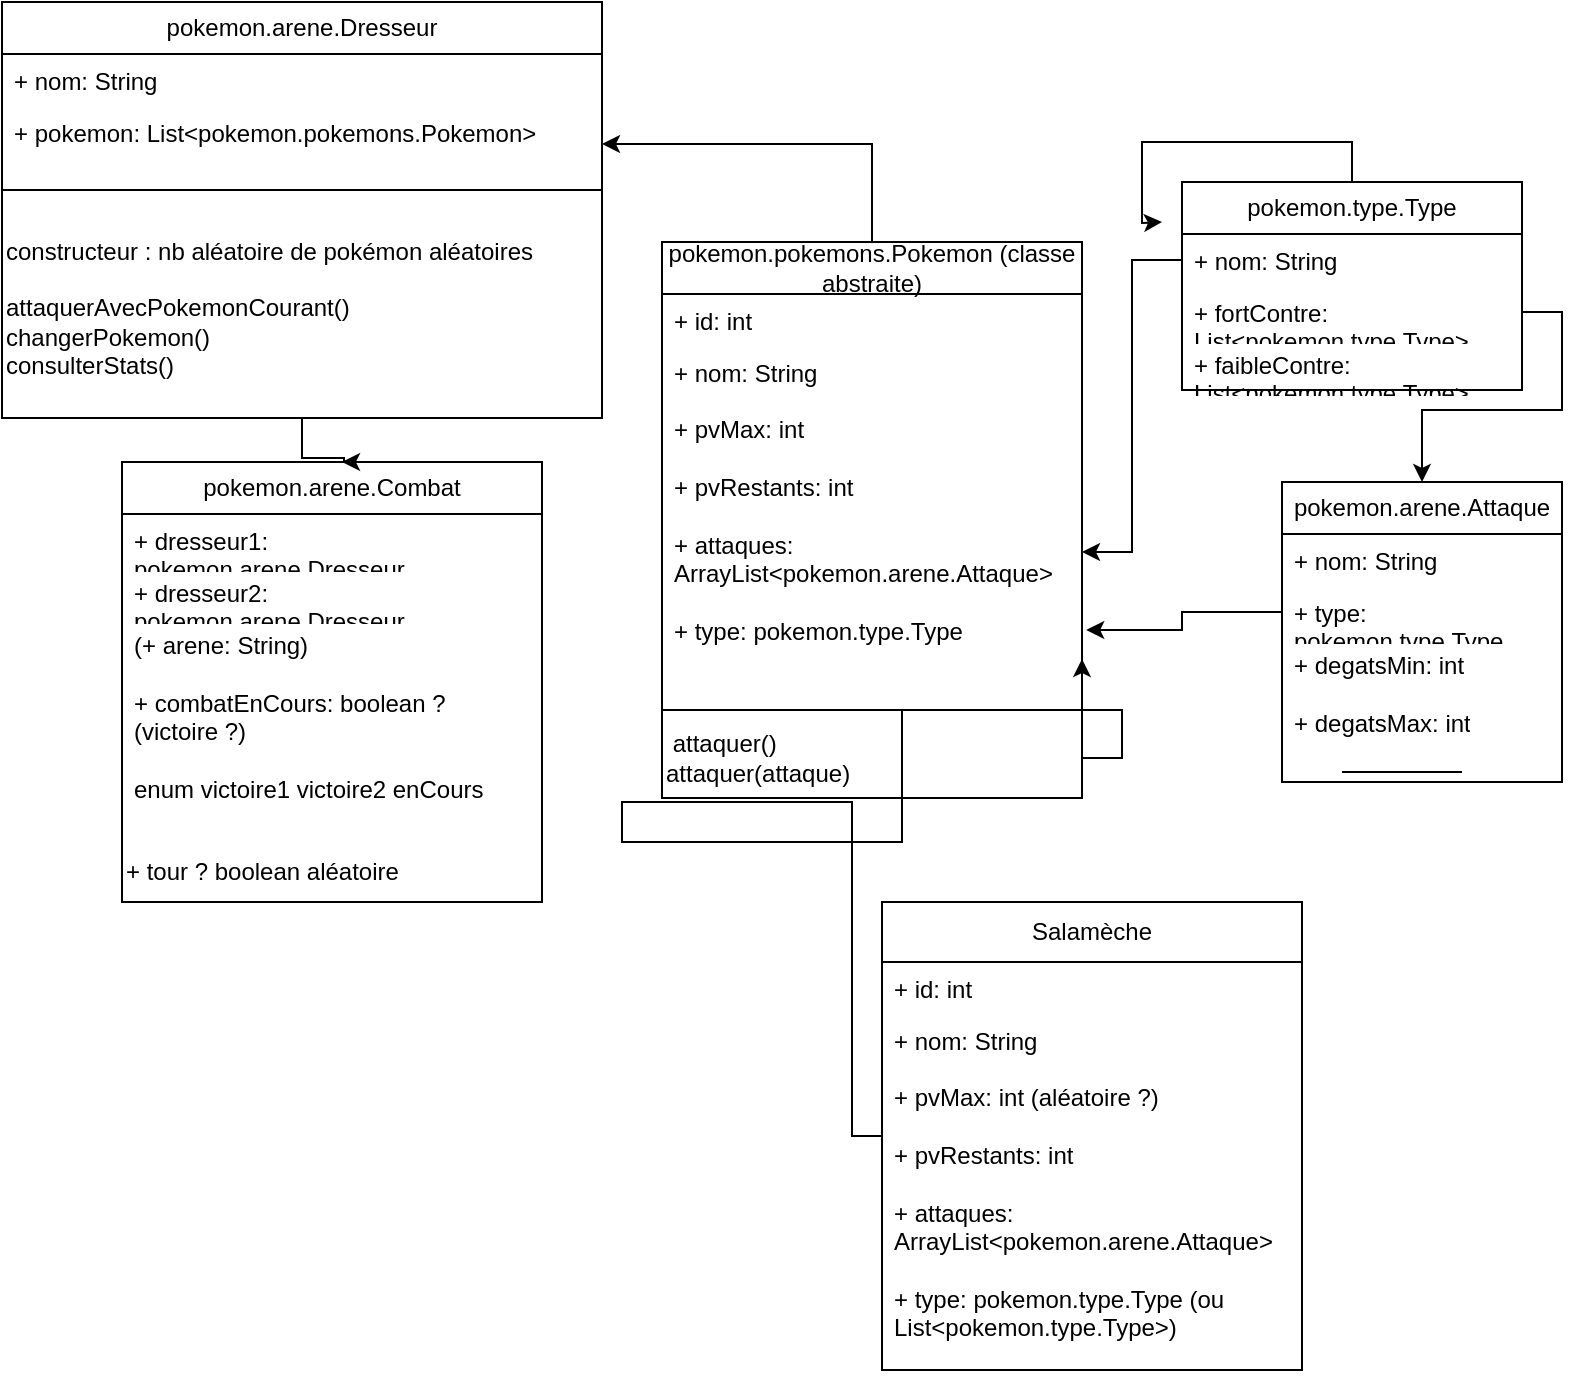 <mxfile version="22.1.8" type="device">
  <diagram name="Page-1" id="XJ0tTY_gpEqFo7JVnzFm">
    <mxGraphModel dx="1434" dy="822" grid="1" gridSize="10" guides="1" tooltips="1" connect="1" arrows="1" fold="1" page="1" pageScale="1" pageWidth="827" pageHeight="1169" math="0" shadow="0">
      <root>
        <mxCell id="0" />
        <mxCell id="1" parent="0" />
        <mxCell id="NayJDSWzLDzGvKhzu_Hn-51" style="edgeStyle=orthogonalEdgeStyle;rounded=0;orthogonalLoop=1;jettySize=auto;html=1;" edge="1" parent="1" source="NayJDSWzLDzGvKhzu_Hn-2" target="NayJDSWzLDzGvKhzu_Hn-33">
          <mxGeometry relative="1" as="geometry" />
        </mxCell>
        <mxCell id="NayJDSWzLDzGvKhzu_Hn-2" value="pokemon.pokemons.Pokemon (classe abstraite)" style="swimlane;fontStyle=0;childLayout=stackLayout;horizontal=1;startSize=26;fillColor=none;horizontalStack=0;resizeParent=1;resizeParentMax=0;resizeLast=0;collapsible=1;marginBottom=0;whiteSpace=wrap;html=1;" vertex="1" parent="1">
          <mxGeometry x="360" y="420" width="210" height="278" as="geometry" />
        </mxCell>
        <mxCell id="NayJDSWzLDzGvKhzu_Hn-3" value="+ id: int" style="text;strokeColor=none;fillColor=none;align=left;verticalAlign=top;spacingLeft=4;spacingRight=4;overflow=hidden;rotatable=0;points=[[0,0.5],[1,0.5]];portConstraint=eastwest;whiteSpace=wrap;html=1;" vertex="1" parent="NayJDSWzLDzGvKhzu_Hn-2">
          <mxGeometry y="26" width="210" height="26" as="geometry" />
        </mxCell>
        <mxCell id="NayJDSWzLDzGvKhzu_Hn-4" value="+ nom: String" style="text;strokeColor=none;fillColor=none;align=left;verticalAlign=top;spacingLeft=4;spacingRight=4;overflow=hidden;rotatable=0;points=[[0,0.5],[1,0.5]];portConstraint=eastwest;whiteSpace=wrap;html=1;" vertex="1" parent="NayJDSWzLDzGvKhzu_Hn-2">
          <mxGeometry y="52" width="210" height="28" as="geometry" />
        </mxCell>
        <mxCell id="NayJDSWzLDzGvKhzu_Hn-5" value="&lt;div&gt;+ pvMax: int &lt;br&gt;&lt;/div&gt;&lt;div&gt;&lt;br&gt;&lt;/div&gt;&lt;div&gt;+ pvRestants: int&lt;/div&gt;&lt;div&gt;&lt;br&gt;&lt;/div&gt;&lt;div&gt;+ attaques: ArrayList&amp;lt;pokemon.arene.Attaque&amp;gt;&lt;br&gt;&lt;/div&gt;&lt;div&gt;&lt;br&gt;&lt;/div&gt;&lt;div&gt;+ type: pokemon.type.Type&lt;br&gt;&lt;/div&gt;" style="text;strokeColor=none;fillColor=none;align=left;verticalAlign=top;spacingLeft=4;spacingRight=4;overflow=hidden;rotatable=0;points=[[0,0.5],[1,0.5]];portConstraint=eastwest;whiteSpace=wrap;html=1;" vertex="1" parent="NayJDSWzLDzGvKhzu_Hn-2">
          <mxGeometry y="80" width="210" height="150" as="geometry" />
        </mxCell>
        <mxCell id="NayJDSWzLDzGvKhzu_Hn-48" value="" style="line;strokeWidth=1;fillColor=none;align=left;verticalAlign=middle;spacingTop=-1;spacingLeft=3;spacingRight=3;rotatable=0;labelPosition=right;points=[];portConstraint=eastwest;strokeColor=inherit;" vertex="1" parent="NayJDSWzLDzGvKhzu_Hn-2">
          <mxGeometry y="230" width="210" height="8" as="geometry" />
        </mxCell>
        <mxCell id="NayJDSWzLDzGvKhzu_Hn-46" value="&lt;div&gt;&amp;nbsp;attaquer()&lt;/div&gt;&lt;div&gt;attaquer(attaque)&lt;/div&gt;" style="text;html=1;align=left;verticalAlign=middle;resizable=0;points=[];autosize=1;strokeColor=none;fillColor=none;" vertex="1" parent="NayJDSWzLDzGvKhzu_Hn-2">
          <mxGeometry y="238" width="210" height="40" as="geometry" />
        </mxCell>
        <mxCell id="NayJDSWzLDzGvKhzu_Hn-57" style="edgeStyle=orthogonalEdgeStyle;rounded=0;orthogonalLoop=1;jettySize=auto;html=1;exitX=0.5;exitY=0;exitDx=0;exitDy=0;" edge="1" parent="1" source="NayJDSWzLDzGvKhzu_Hn-6">
          <mxGeometry relative="1" as="geometry">
            <mxPoint x="610" y="410" as="targetPoint" />
          </mxGeometry>
        </mxCell>
        <mxCell id="NayJDSWzLDzGvKhzu_Hn-6" value="pokemon.type.Type" style="swimlane;fontStyle=0;childLayout=stackLayout;horizontal=1;startSize=26;fillColor=none;horizontalStack=0;resizeParent=1;resizeParentMax=0;resizeLast=0;collapsible=1;marginBottom=0;whiteSpace=wrap;html=1;" vertex="1" parent="1">
          <mxGeometry x="620" y="390" width="170" height="104" as="geometry" />
        </mxCell>
        <mxCell id="NayJDSWzLDzGvKhzu_Hn-7" value="+ nom: String" style="text;strokeColor=none;fillColor=none;align=left;verticalAlign=top;spacingLeft=4;spacingRight=4;overflow=hidden;rotatable=0;points=[[0,0.5],[1,0.5]];portConstraint=eastwest;whiteSpace=wrap;html=1;" vertex="1" parent="NayJDSWzLDzGvKhzu_Hn-6">
          <mxGeometry y="26" width="170" height="26" as="geometry" />
        </mxCell>
        <mxCell id="NayJDSWzLDzGvKhzu_Hn-8" value="+ fortContre: List&amp;lt;pokemon.type.Type&amp;gt;" style="text;strokeColor=none;fillColor=none;align=left;verticalAlign=top;spacingLeft=4;spacingRight=4;overflow=hidden;rotatable=0;points=[[0,0.5],[1,0.5]];portConstraint=eastwest;whiteSpace=wrap;html=1;" vertex="1" parent="NayJDSWzLDzGvKhzu_Hn-6">
          <mxGeometry y="52" width="170" height="26" as="geometry" />
        </mxCell>
        <mxCell id="NayJDSWzLDzGvKhzu_Hn-9" value="+ faibleContre: List&amp;lt;pokemon.type.Type&amp;gt;" style="text;strokeColor=none;fillColor=none;align=left;verticalAlign=top;spacingLeft=4;spacingRight=4;overflow=hidden;rotatable=0;points=[[0,0.5],[1,0.5]];portConstraint=eastwest;whiteSpace=wrap;html=1;" vertex="1" parent="NayJDSWzLDzGvKhzu_Hn-6">
          <mxGeometry y="78" width="170" height="26" as="geometry" />
        </mxCell>
        <mxCell id="NayJDSWzLDzGvKhzu_Hn-16" value="pokemon.arene.Attaque" style="swimlane;fontStyle=0;childLayout=stackLayout;horizontal=1;startSize=26;fillColor=none;horizontalStack=0;resizeParent=1;resizeParentMax=0;resizeLast=0;collapsible=1;marginBottom=0;whiteSpace=wrap;html=1;" vertex="1" parent="1">
          <mxGeometry x="670" y="540" width="140" height="150" as="geometry" />
        </mxCell>
        <mxCell id="NayJDSWzLDzGvKhzu_Hn-17" value="+ nom: String" style="text;strokeColor=none;fillColor=none;align=left;verticalAlign=top;spacingLeft=4;spacingRight=4;overflow=hidden;rotatable=0;points=[[0,0.5],[1,0.5]];portConstraint=eastwest;whiteSpace=wrap;html=1;" vertex="1" parent="NayJDSWzLDzGvKhzu_Hn-16">
          <mxGeometry y="26" width="140" height="26" as="geometry" />
        </mxCell>
        <mxCell id="NayJDSWzLDzGvKhzu_Hn-18" value="+ type: pokemon.type.Type" style="text;strokeColor=none;fillColor=none;align=left;verticalAlign=top;spacingLeft=4;spacingRight=4;overflow=hidden;rotatable=0;points=[[0,0.5],[1,0.5]];portConstraint=eastwest;whiteSpace=wrap;html=1;" vertex="1" parent="NayJDSWzLDzGvKhzu_Hn-16">
          <mxGeometry y="52" width="140" height="26" as="geometry" />
        </mxCell>
        <mxCell id="NayJDSWzLDzGvKhzu_Hn-19" value="&lt;div&gt;+ degatsMin: int&lt;/div&gt;&lt;div&gt;&lt;br&gt;&lt;/div&gt;&lt;div&gt;+ degatsMax: int&lt;br&gt;&lt;/div&gt;" style="text;strokeColor=none;fillColor=none;align=left;verticalAlign=top;spacingLeft=4;spacingRight=4;overflow=hidden;rotatable=0;points=[[0,0.5],[1,0.5]];portConstraint=eastwest;whiteSpace=wrap;html=1;" vertex="1" parent="NayJDSWzLDzGvKhzu_Hn-16">
          <mxGeometry y="78" width="140" height="72" as="geometry" />
        </mxCell>
        <mxCell id="NayJDSWzLDzGvKhzu_Hn-30" value="" style="edgeStyle=orthogonalEdgeStyle;rounded=0;orthogonalLoop=1;jettySize=auto;html=1;entryX=1;entryY=0.75;entryDx=0;entryDy=0;" edge="1" parent="1" source="NayJDSWzLDzGvKhzu_Hn-24" target="NayJDSWzLDzGvKhzu_Hn-2">
          <mxGeometry relative="1" as="geometry">
            <mxPoint x="610" y="650" as="targetPoint" />
            <Array as="points">
              <mxPoint x="455" y="700" />
              <mxPoint x="340" y="700" />
              <mxPoint x="340" y="720" />
              <mxPoint x="480" y="720" />
              <mxPoint x="480" y="654" />
              <mxPoint x="590" y="654" />
              <mxPoint x="590" y="678" />
              <mxPoint x="570" y="678" />
            </Array>
          </mxGeometry>
        </mxCell>
        <mxCell id="NayJDSWzLDzGvKhzu_Hn-24" value="Salamèche" style="swimlane;fontStyle=0;childLayout=stackLayout;horizontal=1;startSize=30;fillColor=none;horizontalStack=0;resizeParent=1;resizeParentMax=0;resizeLast=0;collapsible=1;marginBottom=0;whiteSpace=wrap;html=1;" vertex="1" parent="1">
          <mxGeometry x="470" y="750" width="210" height="234" as="geometry" />
        </mxCell>
        <mxCell id="NayJDSWzLDzGvKhzu_Hn-25" value="+ id: int" style="text;strokeColor=none;fillColor=none;align=left;verticalAlign=top;spacingLeft=4;spacingRight=4;overflow=hidden;rotatable=0;points=[[0,0.5],[1,0.5]];portConstraint=eastwest;whiteSpace=wrap;html=1;" vertex="1" parent="NayJDSWzLDzGvKhzu_Hn-24">
          <mxGeometry y="30" width="210" height="26" as="geometry" />
        </mxCell>
        <mxCell id="NayJDSWzLDzGvKhzu_Hn-26" value="+ nom: String" style="text;strokeColor=none;fillColor=none;align=left;verticalAlign=top;spacingLeft=4;spacingRight=4;overflow=hidden;rotatable=0;points=[[0,0.5],[1,0.5]];portConstraint=eastwest;whiteSpace=wrap;html=1;" vertex="1" parent="NayJDSWzLDzGvKhzu_Hn-24">
          <mxGeometry y="56" width="210" height="28" as="geometry" />
        </mxCell>
        <mxCell id="NayJDSWzLDzGvKhzu_Hn-27" value="&lt;div&gt;+ pvMax: int (aléatoire ?)&lt;/div&gt;&lt;div&gt;&lt;br&gt;&lt;/div&gt;&lt;div&gt;+ pvRestants: int&lt;/div&gt;&lt;div&gt;&lt;br&gt;&lt;/div&gt;&lt;div&gt;+ attaques: ArrayList&amp;lt;pokemon.arene.Attaque&amp;gt;&lt;br&gt;&lt;/div&gt;&lt;div&gt;&lt;br&gt;&lt;/div&gt;&lt;div&gt;+ type: pokemon.type.Type (ou List&amp;lt;pokemon.type.Type&amp;gt;)&lt;br&gt;&lt;/div&gt;" style="text;strokeColor=none;fillColor=none;align=left;verticalAlign=top;spacingLeft=4;spacingRight=4;overflow=hidden;rotatable=0;points=[[0,0.5],[1,0.5]];portConstraint=eastwest;whiteSpace=wrap;html=1;" vertex="1" parent="NayJDSWzLDzGvKhzu_Hn-24">
          <mxGeometry y="84" width="210" height="150" as="geometry" />
        </mxCell>
        <mxCell id="NayJDSWzLDzGvKhzu_Hn-31" value="pokemon.arene.Dresseur" style="swimlane;fontStyle=0;childLayout=stackLayout;horizontal=1;startSize=26;fillColor=none;horizontalStack=0;resizeParent=1;resizeParentMax=0;resizeLast=0;collapsible=1;marginBottom=0;whiteSpace=wrap;html=1;" vertex="1" parent="1">
          <mxGeometry x="30" y="300" width="300" height="208" as="geometry" />
        </mxCell>
        <mxCell id="NayJDSWzLDzGvKhzu_Hn-32" value="+ nom: String" style="text;strokeColor=none;fillColor=none;align=left;verticalAlign=top;spacingLeft=4;spacingRight=4;overflow=hidden;rotatable=0;points=[[0,0.5],[1,0.5]];portConstraint=eastwest;whiteSpace=wrap;html=1;" vertex="1" parent="NayJDSWzLDzGvKhzu_Hn-31">
          <mxGeometry y="26" width="300" height="26" as="geometry" />
        </mxCell>
        <mxCell id="NayJDSWzLDzGvKhzu_Hn-33" value="&lt;div&gt;+ pokemon: List&amp;lt;pokemon.pokemons.Pokemon&amp;gt;&lt;/div&gt;&lt;div&gt;&lt;br&gt;&lt;/div&gt;" style="text;strokeColor=none;fillColor=none;align=left;verticalAlign=top;spacingLeft=4;spacingRight=4;overflow=hidden;rotatable=0;points=[[0,0.5],[1,0.5]];portConstraint=eastwest;whiteSpace=wrap;html=1;" vertex="1" parent="NayJDSWzLDzGvKhzu_Hn-31">
          <mxGeometry y="52" width="300" height="38" as="geometry" />
        </mxCell>
        <mxCell id="NayJDSWzLDzGvKhzu_Hn-47" value="" style="line;strokeWidth=1;fillColor=none;align=left;verticalAlign=middle;spacingTop=-1;spacingLeft=3;spacingRight=3;rotatable=0;labelPosition=right;points=[];portConstraint=eastwest;strokeColor=inherit;" vertex="1" parent="NayJDSWzLDzGvKhzu_Hn-31">
          <mxGeometry y="90" width="300" height="8" as="geometry" />
        </mxCell>
        <mxCell id="NayJDSWzLDzGvKhzu_Hn-41" value="&lt;div&gt;&lt;br&gt;&lt;/div&gt;&lt;div&gt;constructeur : nb aléatoire de pokémon aléatoires&lt;/div&gt;&lt;div&gt;&lt;br&gt;&lt;/div&gt;&lt;div align=&quot;left&quot;&gt;attaquerAvecPokemonCourant()&lt;/div&gt;&lt;div align=&quot;left&quot;&gt;changerPokemon()&lt;/div&gt;&lt;div align=&quot;left&quot;&gt;consulterStats()&lt;/div&gt;&lt;div align=&quot;left&quot;&gt;&lt;br&gt;&lt;/div&gt;" style="text;html=1;align=left;verticalAlign=middle;resizable=0;points=[];autosize=1;strokeColor=none;fillColor=none;" vertex="1" parent="NayJDSWzLDzGvKhzu_Hn-31">
          <mxGeometry y="98" width="300" height="110" as="geometry" />
        </mxCell>
        <mxCell id="NayJDSWzLDzGvKhzu_Hn-35" value="pokemon.arene.Combat" style="swimlane;fontStyle=0;childLayout=stackLayout;horizontal=1;startSize=26;fillColor=none;horizontalStack=0;resizeParent=1;resizeParentMax=0;resizeLast=0;collapsible=1;marginBottom=0;whiteSpace=wrap;html=1;" vertex="1" parent="1">
          <mxGeometry x="90" y="530" width="210" height="220" as="geometry" />
        </mxCell>
        <mxCell id="NayJDSWzLDzGvKhzu_Hn-39" value="+ dresseur1: pokemon.arene.Dresseur" style="text;strokeColor=none;fillColor=none;align=left;verticalAlign=top;spacingLeft=4;spacingRight=4;overflow=hidden;rotatable=0;points=[[0,0.5],[1,0.5]];portConstraint=eastwest;whiteSpace=wrap;html=1;" vertex="1" parent="NayJDSWzLDzGvKhzu_Hn-35">
          <mxGeometry y="26" width="210" height="26" as="geometry" />
        </mxCell>
        <mxCell id="NayJDSWzLDzGvKhzu_Hn-36" value="&lt;div&gt;+ dresseur2: pokemon.arene.Dresseur&lt;/div&gt;" style="text;strokeColor=none;fillColor=none;align=left;verticalAlign=top;spacingLeft=4;spacingRight=4;overflow=hidden;rotatable=0;points=[[0,0.5],[1,0.5]];portConstraint=eastwest;whiteSpace=wrap;html=1;" vertex="1" parent="NayJDSWzLDzGvKhzu_Hn-35">
          <mxGeometry y="52" width="210" height="26" as="geometry" />
        </mxCell>
        <mxCell id="NayJDSWzLDzGvKhzu_Hn-38" value="&lt;div&gt;(+ arene: String)&lt;/div&gt;&lt;div&gt;&lt;br&gt;&lt;/div&gt;&lt;div&gt;+ combatEnCours: boolean ?&lt;/div&gt;&lt;div&gt;(victoire ?)&lt;/div&gt;&lt;div&gt;&lt;br&gt;&lt;/div&gt;&lt;div&gt;enum victoire1 victoire2 enCours&lt;br&gt;&lt;/div&gt;" style="text;strokeColor=none;fillColor=none;align=left;verticalAlign=top;spacingLeft=4;spacingRight=4;overflow=hidden;rotatable=0;points=[[0,0.5],[1,0.5]];portConstraint=eastwest;whiteSpace=wrap;html=1;" vertex="1" parent="NayJDSWzLDzGvKhzu_Hn-35">
          <mxGeometry y="78" width="210" height="112" as="geometry" />
        </mxCell>
        <mxCell id="NayJDSWzLDzGvKhzu_Hn-43" value="&lt;div align=&quot;left&quot;&gt;+ tour ? boolean aléatoire&lt;br&gt;&lt;/div&gt;" style="text;html=1;align=left;verticalAlign=middle;resizable=0;points=[];autosize=1;strokeColor=none;fillColor=none;" vertex="1" parent="NayJDSWzLDzGvKhzu_Hn-35">
          <mxGeometry y="190" width="210" height="30" as="geometry" />
        </mxCell>
        <mxCell id="NayJDSWzLDzGvKhzu_Hn-44" style="edgeStyle=orthogonalEdgeStyle;rounded=0;orthogonalLoop=1;jettySize=auto;html=1;" edge="1" parent="1" source="NayJDSWzLDzGvKhzu_Hn-7" target="NayJDSWzLDzGvKhzu_Hn-5">
          <mxGeometry relative="1" as="geometry" />
        </mxCell>
        <mxCell id="NayJDSWzLDzGvKhzu_Hn-45" style="edgeStyle=orthogonalEdgeStyle;rounded=0;orthogonalLoop=1;jettySize=auto;html=1;entryX=0.5;entryY=0;entryDx=0;entryDy=0;" edge="1" parent="1" source="NayJDSWzLDzGvKhzu_Hn-8" target="NayJDSWzLDzGvKhzu_Hn-16">
          <mxGeometry relative="1" as="geometry" />
        </mxCell>
        <mxCell id="NayJDSWzLDzGvKhzu_Hn-49" style="edgeStyle=orthogonalEdgeStyle;rounded=0;orthogonalLoop=1;jettySize=auto;html=1;entryX=1.01;entryY=0.76;entryDx=0;entryDy=0;entryPerimeter=0;" edge="1" parent="1" source="NayJDSWzLDzGvKhzu_Hn-18" target="NayJDSWzLDzGvKhzu_Hn-5">
          <mxGeometry relative="1" as="geometry" />
        </mxCell>
        <mxCell id="NayJDSWzLDzGvKhzu_Hn-52" value="" style="edgeStyle=orthogonalEdgeStyle;rounded=0;orthogonalLoop=1;jettySize=auto;html=1;" edge="1" parent="1" source="NayJDSWzLDzGvKhzu_Hn-41">
          <mxGeometry relative="1" as="geometry">
            <mxPoint x="200" y="530" as="targetPoint" />
            <Array as="points">
              <mxPoint x="180" y="528" />
              <mxPoint x="201" y="528" />
            </Array>
          </mxGeometry>
        </mxCell>
        <mxCell id="NayJDSWzLDzGvKhzu_Hn-55" value="" style="line;strokeWidth=1;rotatable=0;dashed=0;labelPosition=right;align=left;verticalAlign=middle;spacingTop=0;spacingLeft=6;points=[];portConstraint=eastwest;" vertex="1" parent="1">
          <mxGeometry x="700" y="680" width="60" height="10" as="geometry" />
        </mxCell>
      </root>
    </mxGraphModel>
  </diagram>
</mxfile>
